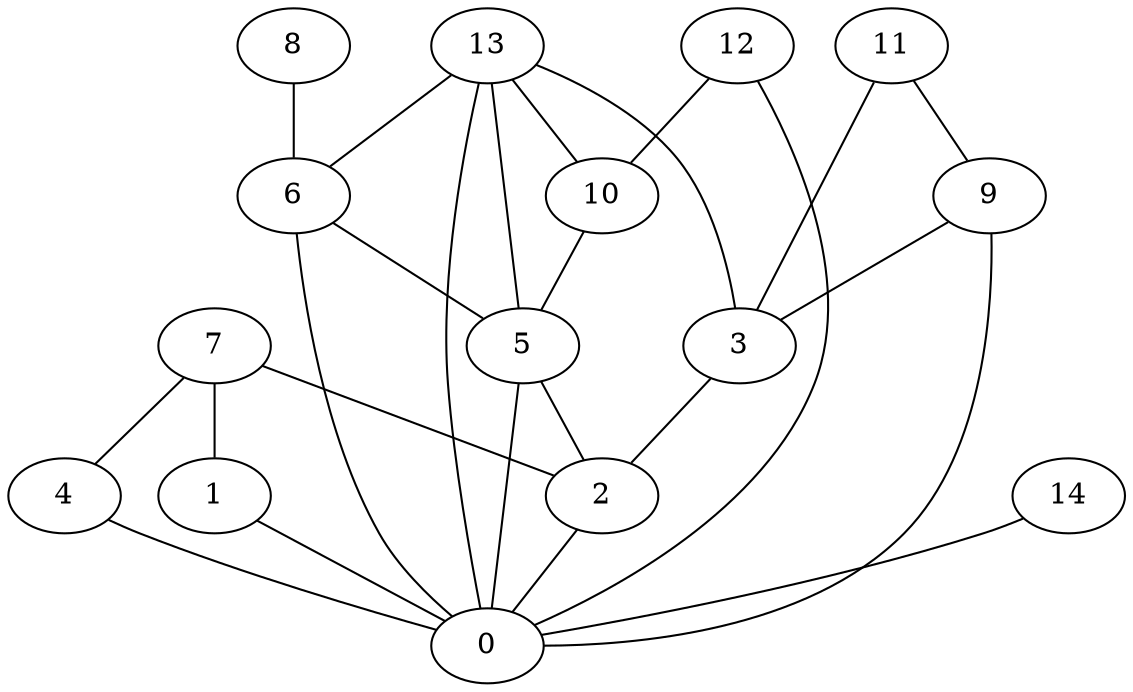 digraph "sensornet-topology" {
label = "";
rankdir="BT";"0"->"1" [arrowhead = "both"] 
"0"->"2" [arrowhead = "both"] 
"0"->"4" [arrowhead = "both"] 
"0"->"5" [arrowhead = "both"] 
"0"->"6" [arrowhead = "both"] 
"0"->"9" [arrowhead = "both"] 
"0"->"12" [arrowhead = "both"] 
"0"->"13" [arrowhead = "both"] 
"0"->"14" [arrowhead = "both"] 
"1"->"7" [arrowhead = "both"] 
"2"->"3" [arrowhead = "both"] 
"2"->"5" [arrowhead = "both"] 
"2"->"7" [arrowhead = "both"] 
"3"->"9" [arrowhead = "both"] 
"3"->"11" [arrowhead = "both"] 
"3"->"13" [arrowhead = "both"] 
"4"->"7" [arrowhead = "both"] 
"5"->"6" [arrowhead = "both"] 
"5"->"10" [arrowhead = "both"] 
"5"->"13" [arrowhead = "both"] 
"6"->"8" [arrowhead = "both"] 
"6"->"13" [arrowhead = "both"] 
"9"->"11" [arrowhead = "both"] 
"10"->"12" [arrowhead = "both"] 
"10"->"13" [arrowhead = "both"] 
}